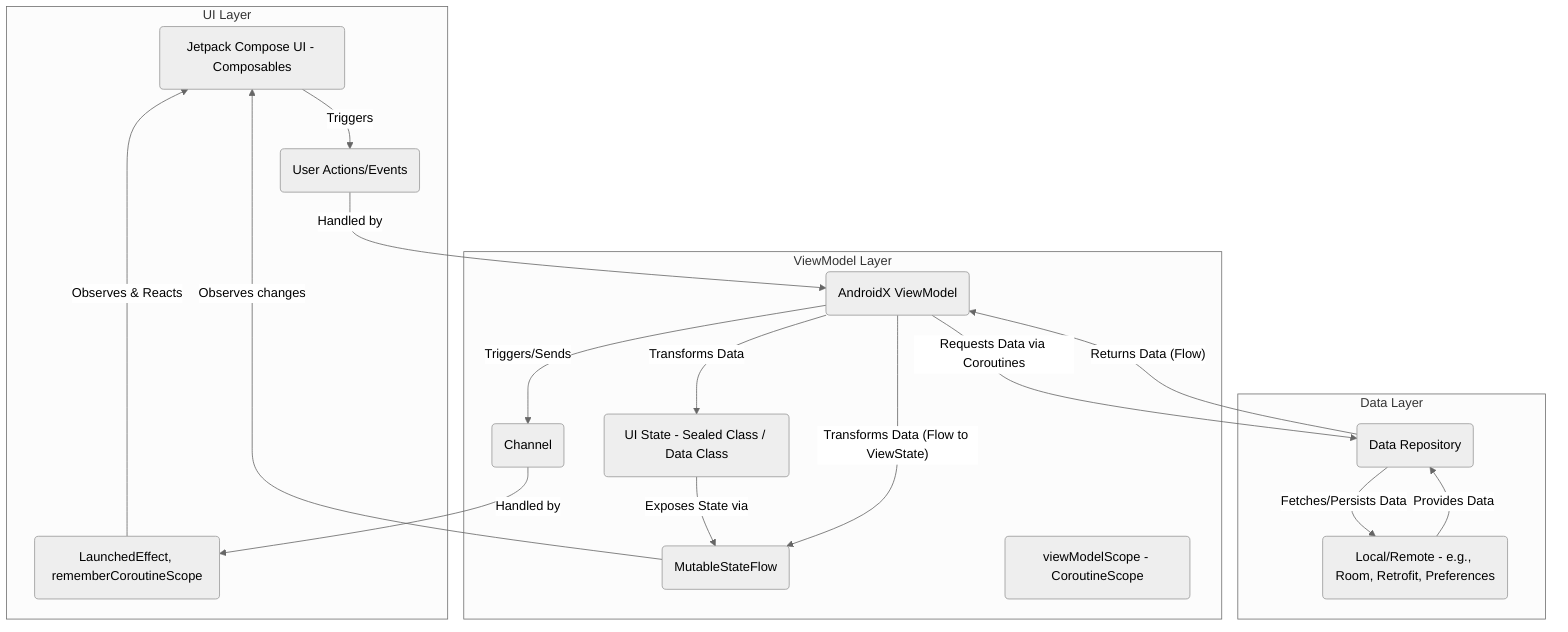 ---
config:
  theme: neutral
---
graph TD
    subgraph UI Layer
        View(Jetpack Compose UI - Composables)
        Events(User Actions/Events)
        SideEffects(LaunchedEffect, rememberCoroutineScope)
    end

    subgraph ViewModel Layer
        ViewModel(AndroidX ViewModel)
        ViewState(UI State - Sealed Class / Data Class)
        StateFlow(MutableStateFlow<ViewState>)
        SingleEvents(Channel<SingleEvent>)
        Coroutines(viewModelScope - CoroutineScope)
    end

    subgraph Data Layer
        Repository(Data Repository)
        DataSources(Local/Remote - e.g., Room, Retrofit, Preferences)
    end

    View -- Triggers --> Events
    Events -- Handled by --> ViewModel
    ViewModel -- Transforms Data --> ViewState
    ViewState -- Exposes State via --> StateFlow
    StateFlow -- Observes changes --> View
    ViewModel -- Triggers/Sends --> SingleEvents
    SingleEvents -- Handled by --> SideEffects
    SideEffects -- Observes & Reacts --> View

    ViewModel -- Requests Data via Coroutines --> Repository
    Repository -- Fetches/Persists Data --> DataSources
    DataSources -- Provides Data --> Repository
    Repository -- Returns Data (Flow<Data>) --> ViewModel
    ViewModel -- Transforms Data (Flow<Data> to ViewState) --> StateFlow